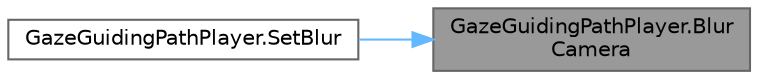 digraph "GazeGuidingPathPlayer.BlurCamera"
{
 // LATEX_PDF_SIZE
  bgcolor="transparent";
  edge [fontname=Helvetica,fontsize=10,labelfontname=Helvetica,labelfontsize=10];
  node [fontname=Helvetica,fontsize=10,shape=box,height=0.2,width=0.4];
  rankdir="RL";
  Node1 [id="Node000001",label="GazeGuidingPathPlayer.Blur\lCamera",height=0.2,width=0.4,color="gray40", fillcolor="grey60", style="filled", fontcolor="black",tooltip="This method activates the blur effect by setting the focus distance, focal length and aperture of the..."];
  Node1 -> Node2 [id="edge1_Node000001_Node000002",dir="back",color="steelblue1",style="solid",tooltip=" "];
  Node2 [id="Node000002",label="GazeGuidingPathPlayer.SetBlur",height=0.2,width=0.4,color="grey40", fillcolor="white", style="filled",URL="$class_gaze_guiding_path_player.html#a14ff2131e25b375422c20ee59fbbb5e9",tooltip="This method toggles the blur effect according to the boolean value passed as an argument."];
}
